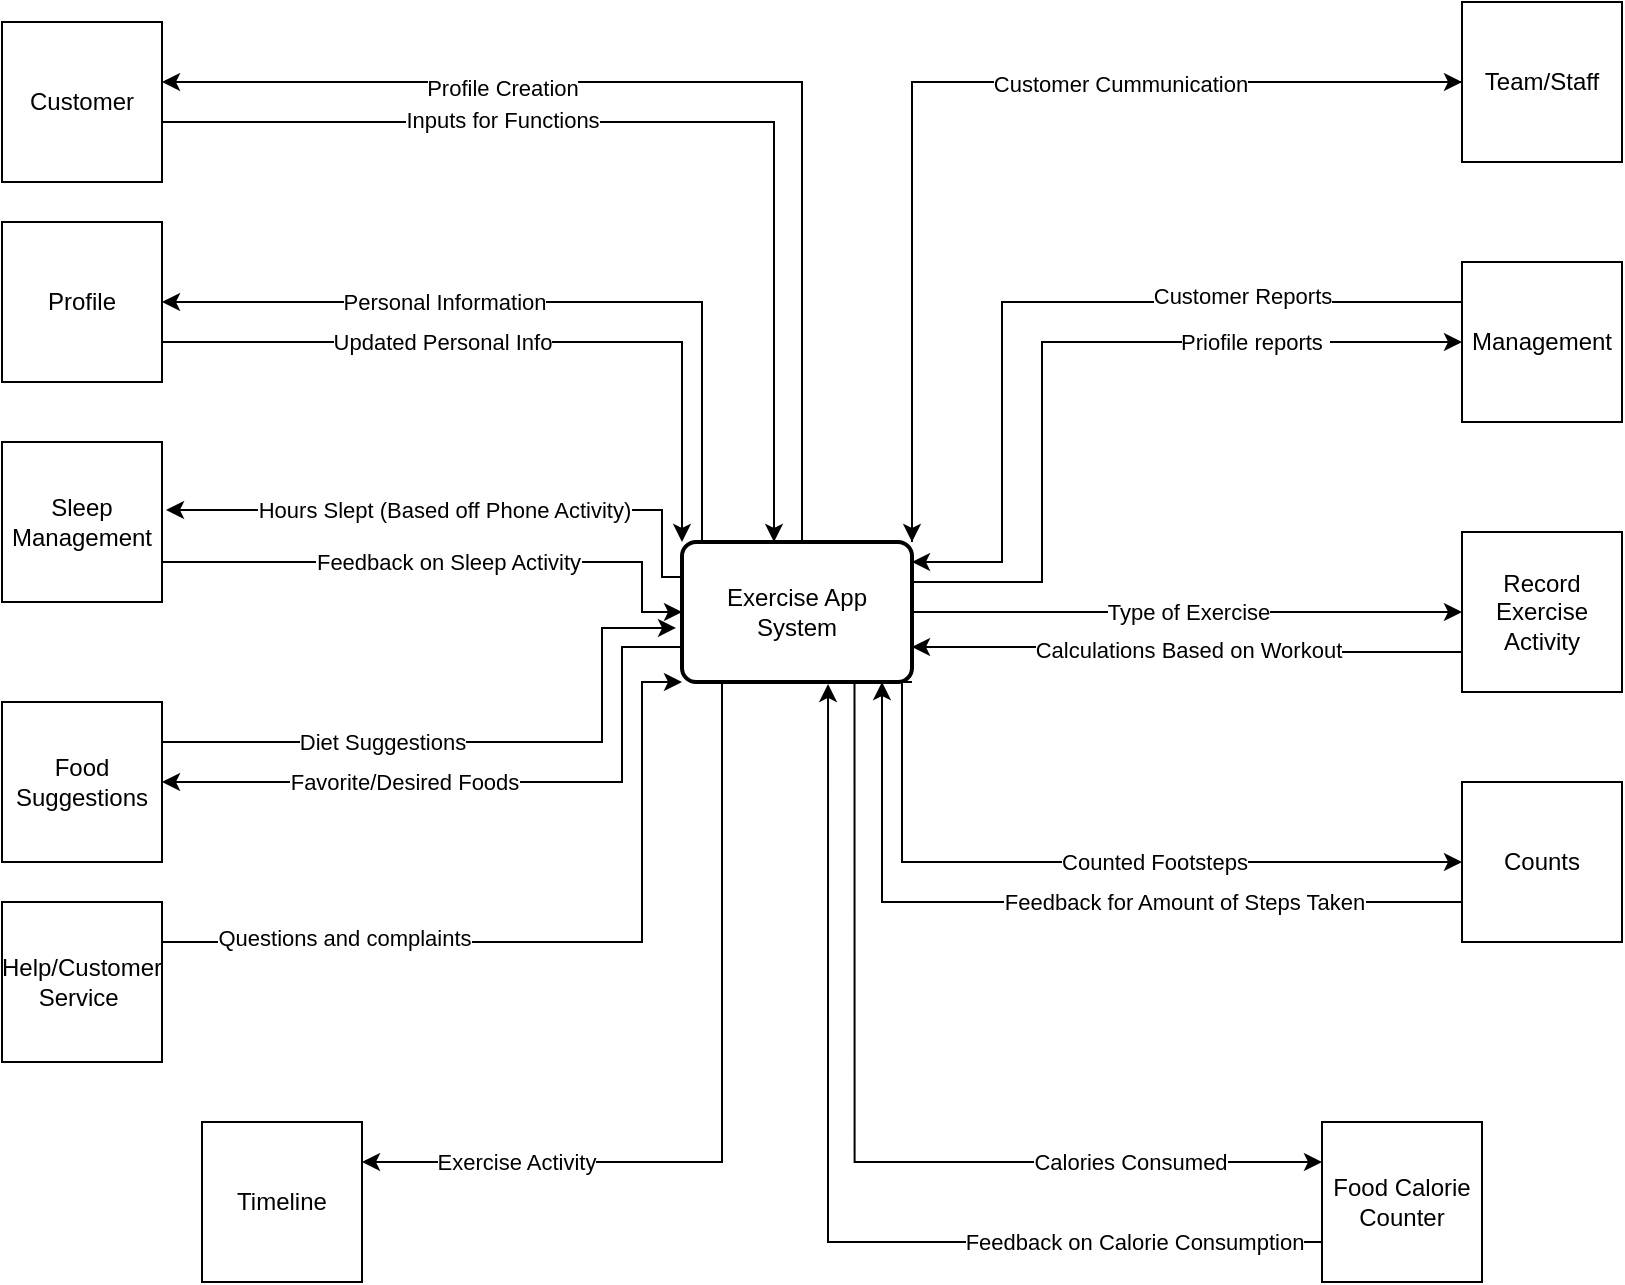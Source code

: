 <mxfile version="15.5.6"><diagram id="ljjy5SXbQ-vnGAsgBAPG" name="Page-1"><mxGraphModel dx="1422" dy="744" grid="1" gridSize="10" guides="1" tooltips="1" connect="1" arrows="1" fold="1" page="1" pageScale="1" pageWidth="850" pageHeight="1100" math="0" shadow="0"><root><mxCell id="0"/><mxCell id="1" parent="0"/><mxCell id="LzBvNkKuGx4guqRnN42k-2" style="edgeStyle=orthogonalEdgeStyle;rounded=0;orthogonalLoop=1;jettySize=auto;html=1;" parent="1" source="LzBvNkKuGx4guqRnN42k-1" edge="1"><mxGeometry relative="1" as="geometry"><mxPoint x="100" y="110" as="targetPoint"/><Array as="points"><mxPoint x="420" y="110"/><mxPoint x="100" y="110"/></Array></mxGeometry></mxCell><mxCell id="LzBvNkKuGx4guqRnN42k-28" value="&lt;div&gt;Profile Creation&lt;/div&gt;" style="edgeLabel;html=1;align=center;verticalAlign=middle;resizable=0;points=[];" parent="LzBvNkKuGx4guqRnN42k-2" vertex="1" connectable="0"><mxGeometry x="-0.453" y="-1" relative="1" as="geometry"><mxPoint x="-151" y="-77" as="offset"/></mxGeometry></mxCell><mxCell id="LzBvNkKuGx4guqRnN42k-12" style="edgeStyle=orthogonalEdgeStyle;rounded=0;orthogonalLoop=1;jettySize=auto;html=1;exitX=0;exitY=0.25;exitDx=0;exitDy=0;entryX=1;entryY=0.5;entryDx=0;entryDy=0;" parent="1" source="LzBvNkKuGx4guqRnN42k-1" target="LzBvNkKuGx4guqRnN42k-6" edge="1"><mxGeometry relative="1" as="geometry"><Array as="points"><mxPoint x="370" y="358"/><mxPoint x="370" y="220"/></Array></mxGeometry></mxCell><mxCell id="LzBvNkKuGx4guqRnN42k-30" value="Personal Information" style="edgeLabel;html=1;align=center;verticalAlign=middle;resizable=0;points=[];" parent="LzBvNkKuGx4guqRnN42k-12" vertex="1" connectable="0"><mxGeometry x="-0.096" y="1" relative="1" as="geometry"><mxPoint x="-88" y="-1" as="offset"/></mxGeometry></mxCell><mxCell id="LzBvNkKuGx4guqRnN42k-16" style="edgeStyle=orthogonalEdgeStyle;rounded=0;orthogonalLoop=1;jettySize=auto;html=1;exitX=1;exitY=0;exitDx=0;exitDy=0;entryX=0;entryY=0.5;entryDx=0;entryDy=0;" parent="1" source="LzBvNkKuGx4guqRnN42k-1" target="LzBvNkKuGx4guqRnN42k-11" edge="1"><mxGeometry relative="1" as="geometry"/></mxCell><mxCell id="LzBvNkKuGx4guqRnN42k-17" value="Counted Footsteps" style="edgeStyle=orthogonalEdgeStyle;rounded=0;orthogonalLoop=1;jettySize=auto;html=1;exitX=1;exitY=1;exitDx=0;exitDy=0;entryX=0;entryY=0.5;entryDx=0;entryDy=0;" parent="1" source="LzBvNkKuGx4guqRnN42k-1" target="LzBvNkKuGx4guqRnN42k-9" edge="1"><mxGeometry x="0.178" relative="1" as="geometry"><Array as="points"><mxPoint x="470" y="410"/><mxPoint x="470" y="500"/></Array><mxPoint as="offset"/></mxGeometry></mxCell><mxCell id="LzBvNkKuGx4guqRnN42k-24" style="edgeStyle=orthogonalEdgeStyle;rounded=0;orthogonalLoop=1;jettySize=auto;html=1;entryX=0;entryY=0.5;entryDx=0;entryDy=0;exitX=1;exitY=0.5;exitDx=0;exitDy=0;" parent="1" source="LzBvNkKuGx4guqRnN42k-1" target="LzBvNkKuGx4guqRnN42k-5" edge="1"><mxGeometry relative="1" as="geometry"><mxPoint x="475" y="240" as="sourcePoint"/><Array as="points"><mxPoint x="475" y="360"/><mxPoint x="540" y="360"/><mxPoint x="540" y="240"/></Array></mxGeometry></mxCell><mxCell id="LzBvNkKuGx4guqRnN42k-25" value="Priofile reports&amp;nbsp;" style="edgeLabel;html=1;align=center;verticalAlign=middle;resizable=0;points=[];" parent="LzBvNkKuGx4guqRnN42k-24" vertex="1" connectable="0"><mxGeometry x="0.284" y="1" relative="1" as="geometry"><mxPoint x="43" y="1" as="offset"/></mxGeometry></mxCell><mxCell id="IqDZg0yBx-TUu5whhxIa-8" value="Hours Slept (Based off Phone Activity)" style="edgeStyle=orthogonalEdgeStyle;rounded=0;orthogonalLoop=1;jettySize=auto;html=1;exitX=0;exitY=0.25;exitDx=0;exitDy=0;entryX=1.025;entryY=0.425;entryDx=0;entryDy=0;entryPerimeter=0;" parent="1" source="LzBvNkKuGx4guqRnN42k-1" target="IqDZg0yBx-TUu5whhxIa-4" edge="1"><mxGeometry x="0.053" relative="1" as="geometry"><Array as="points"><mxPoint x="350" y="358"/><mxPoint x="350" y="324"/></Array><mxPoint x="1" as="offset"/></mxGeometry></mxCell><mxCell id="IqDZg0yBx-TUu5whhxIa-11" value="Favorite/Desired Foods" style="edgeStyle=orthogonalEdgeStyle;rounded=0;orthogonalLoop=1;jettySize=auto;html=1;exitX=0;exitY=0.75;exitDx=0;exitDy=0;entryX=1;entryY=0.5;entryDx=0;entryDy=0;" parent="1" source="LzBvNkKuGx4guqRnN42k-1" target="IqDZg0yBx-TUu5whhxIa-2" edge="1"><mxGeometry x="0.267" relative="1" as="geometry"><Array as="points"><mxPoint x="330" y="393"/><mxPoint x="330" y="460"/></Array><mxPoint x="1" as="offset"/></mxGeometry></mxCell><mxCell id="IqDZg0yBx-TUu5whhxIa-14" value="Type of Exercise" style="edgeStyle=orthogonalEdgeStyle;rounded=0;orthogonalLoop=1;jettySize=auto;html=1;exitX=1;exitY=0.5;exitDx=0;exitDy=0;entryX=0;entryY=0.5;entryDx=0;entryDy=0;" parent="1" source="LzBvNkKuGx4guqRnN42k-1" target="IqDZg0yBx-TUu5whhxIa-6" edge="1"><mxGeometry relative="1" as="geometry"/></mxCell><mxCell id="IqDZg0yBx-TUu5whhxIa-16" value="Exercise Activity" style="edgeStyle=orthogonalEdgeStyle;rounded=0;orthogonalLoop=1;jettySize=auto;html=1;entryX=1;entryY=0.25;entryDx=0;entryDy=0;" parent="1" target="IqDZg0yBx-TUu5whhxIa-1" edge="1"><mxGeometry x="0.641" relative="1" as="geometry"><mxPoint x="380" y="400" as="sourcePoint"/><Array as="points"><mxPoint x="380" y="410"/><mxPoint x="380" y="650"/></Array><mxPoint as="offset"/></mxGeometry></mxCell><mxCell id="IqDZg0yBx-TUu5whhxIa-18" value="Calories Consumed" style="edgeStyle=orthogonalEdgeStyle;rounded=0;orthogonalLoop=1;jettySize=auto;html=1;exitX=0.75;exitY=1;exitDx=0;exitDy=0;entryX=0;entryY=0.25;entryDx=0;entryDy=0;" parent="1" source="LzBvNkKuGx4guqRnN42k-1" target="IqDZg0yBx-TUu5whhxIa-3" edge="1"><mxGeometry x="0.594" relative="1" as="geometry"><mxPoint as="offset"/></mxGeometry></mxCell><mxCell id="LzBvNkKuGx4guqRnN42k-1" value="Exercise App&lt;br&gt;System" style="rounded=1;whiteSpace=wrap;html=1;absoluteArcSize=1;arcSize=14;strokeWidth=2;" parent="1" vertex="1"><mxGeometry x="360" y="340" width="115" height="70" as="geometry"/></mxCell><mxCell id="LzBvNkKuGx4guqRnN42k-20" style="edgeStyle=orthogonalEdgeStyle;rounded=0;orthogonalLoop=1;jettySize=auto;html=1;" parent="1" source="LzBvNkKuGx4guqRnN42k-5" edge="1"><mxGeometry relative="1" as="geometry"><mxPoint x="475" y="350" as="targetPoint"/><Array as="points"><mxPoint x="520" y="220"/><mxPoint x="520" y="350"/></Array></mxGeometry></mxCell><mxCell id="LzBvNkKuGx4guqRnN42k-23" value="Customer Reports" style="edgeLabel;html=1;align=center;verticalAlign=middle;resizable=0;points=[];" parent="LzBvNkKuGx4guqRnN42k-20" vertex="1" connectable="0"><mxGeometry x="0.243" y="1" relative="1" as="geometry"><mxPoint x="119" y="-25" as="offset"/></mxGeometry></mxCell><mxCell id="LzBvNkKuGx4guqRnN42k-5" value="Management" style="whiteSpace=wrap;html=1;aspect=fixed;" parent="1" vertex="1"><mxGeometry x="750" y="200" width="80" height="80" as="geometry"/></mxCell><mxCell id="IqDZg0yBx-TUu5whhxIa-12" value="Updated Personal Info" style="edgeStyle=orthogonalEdgeStyle;rounded=0;orthogonalLoop=1;jettySize=auto;html=1;exitX=1;exitY=0.75;exitDx=0;exitDy=0;entryX=0;entryY=0;entryDx=0;entryDy=0;" parent="1" source="LzBvNkKuGx4guqRnN42k-6" target="LzBvNkKuGx4guqRnN42k-1" edge="1"><mxGeometry x="-0.222" relative="1" as="geometry"><Array as="points"><mxPoint x="360" y="240"/></Array><mxPoint as="offset"/></mxGeometry></mxCell><mxCell id="LzBvNkKuGx4guqRnN42k-6" value="Profile" style="whiteSpace=wrap;html=1;aspect=fixed;" parent="1" vertex="1"><mxGeometry x="20" y="180" width="80" height="80" as="geometry"/></mxCell><mxCell id="LzBvNkKuGx4guqRnN42k-18" style="edgeStyle=orthogonalEdgeStyle;rounded=0;orthogonalLoop=1;jettySize=auto;html=1;entryX=0;entryY=1;entryDx=0;entryDy=0;" parent="1" source="LzBvNkKuGx4guqRnN42k-8" target="LzBvNkKuGx4guqRnN42k-1" edge="1"><mxGeometry relative="1" as="geometry"><Array as="points"><mxPoint x="340" y="540"/><mxPoint x="340" y="410"/></Array></mxGeometry></mxCell><mxCell id="LzBvNkKuGx4guqRnN42k-31" value="Questions and complaints" style="edgeLabel;html=1;align=center;verticalAlign=middle;resizable=0;points=[];" parent="LzBvNkKuGx4guqRnN42k-18" vertex="1" connectable="0"><mxGeometry x="-0.535" y="2" relative="1" as="geometry"><mxPoint as="offset"/></mxGeometry></mxCell><mxCell id="LzBvNkKuGx4guqRnN42k-8" value="Help/Customer Service&amp;nbsp;" style="whiteSpace=wrap;html=1;aspect=fixed;" parent="1" vertex="1"><mxGeometry x="20" y="520" width="80" height="80" as="geometry"/></mxCell><mxCell id="IqDZg0yBx-TUu5whhxIa-13" value="Feedback for Amount of Steps Taken" style="edgeStyle=orthogonalEdgeStyle;rounded=0;orthogonalLoop=1;jettySize=auto;html=1;exitX=0;exitY=0.75;exitDx=0;exitDy=0;" parent="1" source="LzBvNkKuGx4guqRnN42k-9" edge="1"><mxGeometry x="-0.306" relative="1" as="geometry"><mxPoint x="460" y="410" as="targetPoint"/><Array as="points"><mxPoint x="460" y="520"/><mxPoint x="460" y="410"/></Array><mxPoint as="offset"/></mxGeometry></mxCell><mxCell id="LzBvNkKuGx4guqRnN42k-9" value="&lt;div&gt;Counts&lt;/div&gt;" style="whiteSpace=wrap;html=1;aspect=fixed;" parent="1" vertex="1"><mxGeometry x="750" y="460" width="80" height="80" as="geometry"/></mxCell><mxCell id="LzBvNkKuGx4guqRnN42k-22" style="edgeStyle=orthogonalEdgeStyle;rounded=0;orthogonalLoop=1;jettySize=auto;html=1;entryX=0.4;entryY=0;entryDx=0;entryDy=0;entryPerimeter=0;" parent="1" source="LzBvNkKuGx4guqRnN42k-10" target="LzBvNkKuGx4guqRnN42k-1" edge="1"><mxGeometry relative="1" as="geometry"><mxPoint x="130" y="130" as="sourcePoint"/><mxPoint x="380" y="340" as="targetPoint"/><Array as="points"><mxPoint x="406" y="130"/></Array></mxGeometry></mxCell><mxCell id="LzBvNkKuGx4guqRnN42k-32" value="&lt;div&gt;Inputs for Functions&lt;/div&gt;" style="edgeLabel;html=1;align=center;verticalAlign=middle;resizable=0;points=[];" parent="LzBvNkKuGx4guqRnN42k-22" vertex="1" connectable="0"><mxGeometry x="-0.343" y="1" relative="1" as="geometry"><mxPoint as="offset"/></mxGeometry></mxCell><mxCell id="LzBvNkKuGx4guqRnN42k-10" value="Customer" style="whiteSpace=wrap;html=1;aspect=fixed;" parent="1" vertex="1"><mxGeometry x="20" y="80" width="80" height="80" as="geometry"/></mxCell><mxCell id="LzBvNkKuGx4guqRnN42k-21" style="edgeStyle=orthogonalEdgeStyle;rounded=0;orthogonalLoop=1;jettySize=auto;html=1;entryX=1;entryY=0;entryDx=0;entryDy=0;" parent="1" source="LzBvNkKuGx4guqRnN42k-11" target="LzBvNkKuGx4guqRnN42k-1" edge="1"><mxGeometry relative="1" as="geometry"/></mxCell><mxCell id="LzBvNkKuGx4guqRnN42k-26" value="Customer Cummunication" style="edgeLabel;html=1;align=center;verticalAlign=middle;resizable=0;points=[];" parent="LzBvNkKuGx4guqRnN42k-21" vertex="1" connectable="0"><mxGeometry x="-0.321" y="1" relative="1" as="geometry"><mxPoint as="offset"/></mxGeometry></mxCell><mxCell id="LzBvNkKuGx4guqRnN42k-11" value="Team/Staff" style="whiteSpace=wrap;html=1;aspect=fixed;" parent="1" vertex="1"><mxGeometry x="750" y="70" width="80" height="80" as="geometry"/></mxCell><mxCell id="IqDZg0yBx-TUu5whhxIa-1" value="&lt;div&gt;Timeline&lt;/div&gt;" style="whiteSpace=wrap;html=1;aspect=fixed;" parent="1" vertex="1"><mxGeometry x="120" y="630" width="80" height="80" as="geometry"/></mxCell><mxCell id="IqDZg0yBx-TUu5whhxIa-10" value="Diet Suggestions" style="edgeStyle=orthogonalEdgeStyle;rounded=0;orthogonalLoop=1;jettySize=auto;html=1;exitX=1;exitY=0.25;exitDx=0;exitDy=0;entryX=-0.026;entryY=0.614;entryDx=0;entryDy=0;entryPerimeter=0;" parent="1" source="IqDZg0yBx-TUu5whhxIa-2" target="LzBvNkKuGx4guqRnN42k-1" edge="1"><mxGeometry x="-0.299" relative="1" as="geometry"><Array as="points"><mxPoint x="320" y="440"/><mxPoint x="320" y="383"/></Array><mxPoint as="offset"/></mxGeometry></mxCell><mxCell id="IqDZg0yBx-TUu5whhxIa-2" value="Food Suggestions" style="whiteSpace=wrap;html=1;aspect=fixed;" parent="1" vertex="1"><mxGeometry x="20" y="420" width="80" height="80" as="geometry"/></mxCell><mxCell id="IqDZg0yBx-TUu5whhxIa-19" value="Feedback on Calorie Consumption" style="edgeStyle=orthogonalEdgeStyle;rounded=0;orthogonalLoop=1;jettySize=auto;html=1;exitX=0;exitY=0.75;exitDx=0;exitDy=0;entryX=0.635;entryY=1.014;entryDx=0;entryDy=0;entryPerimeter=0;" parent="1" source="IqDZg0yBx-TUu5whhxIa-3" target="LzBvNkKuGx4guqRnN42k-1" edge="1"><mxGeometry x="-0.641" relative="1" as="geometry"><mxPoint as="offset"/></mxGeometry></mxCell><mxCell id="IqDZg0yBx-TUu5whhxIa-3" value="&lt;div&gt;Food Calorie&lt;/div&gt;&lt;div&gt;Counter&lt;br&gt;&lt;/div&gt;" style="whiteSpace=wrap;html=1;aspect=fixed;" parent="1" vertex="1"><mxGeometry x="680" y="630" width="80" height="80" as="geometry"/></mxCell><mxCell id="IqDZg0yBx-TUu5whhxIa-9" value="Feedback on Sleep Activity" style="edgeStyle=orthogonalEdgeStyle;rounded=0;orthogonalLoop=1;jettySize=auto;html=1;exitX=1;exitY=0.75;exitDx=0;exitDy=0;entryX=0;entryY=0.5;entryDx=0;entryDy=0;" parent="1" source="IqDZg0yBx-TUu5whhxIa-4" target="LzBvNkKuGx4guqRnN42k-1" edge="1"><mxGeometry relative="1" as="geometry"><Array as="points"><mxPoint x="340" y="350"/><mxPoint x="340" y="375"/></Array></mxGeometry></mxCell><mxCell id="IqDZg0yBx-TUu5whhxIa-4" value="Sleep Management" style="whiteSpace=wrap;html=1;aspect=fixed;" parent="1" vertex="1"><mxGeometry x="20" y="290" width="80" height="80" as="geometry"/></mxCell><mxCell id="IqDZg0yBx-TUu5whhxIa-15" value="Calculations Based on Workout" style="edgeStyle=orthogonalEdgeStyle;rounded=0;orthogonalLoop=1;jettySize=auto;html=1;exitX=0;exitY=0.75;exitDx=0;exitDy=0;entryX=1;entryY=0.75;entryDx=0;entryDy=0;" parent="1" source="IqDZg0yBx-TUu5whhxIa-6" target="LzBvNkKuGx4guqRnN42k-1" edge="1"><mxGeometry relative="1" as="geometry"/></mxCell><mxCell id="IqDZg0yBx-TUu5whhxIa-6" value="Record Exercise Activity" style="whiteSpace=wrap;html=1;aspect=fixed;" parent="1" vertex="1"><mxGeometry x="750" y="335" width="80" height="80" as="geometry"/></mxCell></root></mxGraphModel></diagram></mxfile>